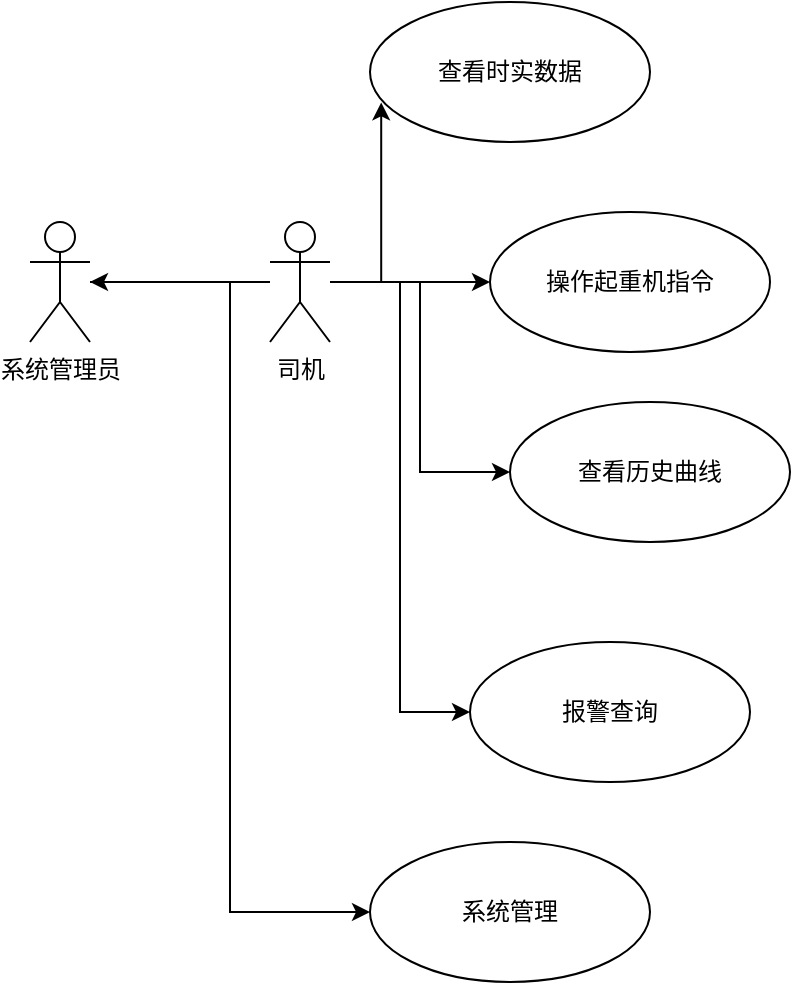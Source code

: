 <mxfile version="12.2.6" type="github" pages="1">
  <diagram id="PHI8nSIPwj0EIiqoOsxo" name="Page-1">
    <mxGraphModel dx="1024" dy="534" grid="1" gridSize="10" guides="1" tooltips="1" connect="1" arrows="1" fold="1" page="1" pageScale="1" pageWidth="827" pageHeight="1169" math="0" shadow="0">
      <root>
        <mxCell id="0"/>
        <mxCell id="1" parent="0"/>
        <mxCell id="dSZWnEjeuw55veMjcqep-15" style="edgeStyle=orthogonalEdgeStyle;rounded=0;orthogonalLoop=1;jettySize=auto;html=1;" edge="1" parent="1" source="dSZWnEjeuw55veMjcqep-1">
          <mxGeometry relative="1" as="geometry">
            <mxPoint x="50" y="180" as="targetPoint"/>
          </mxGeometry>
        </mxCell>
        <mxCell id="dSZWnEjeuw55veMjcqep-20" style="edgeStyle=orthogonalEdgeStyle;rounded=0;orthogonalLoop=1;jettySize=auto;html=1;entryX=0.04;entryY=0.717;entryDx=0;entryDy=0;entryPerimeter=0;" edge="1" parent="1" source="dSZWnEjeuw55veMjcqep-1" target="dSZWnEjeuw55veMjcqep-8">
          <mxGeometry relative="1" as="geometry"/>
        </mxCell>
        <mxCell id="dSZWnEjeuw55veMjcqep-21" style="edgeStyle=orthogonalEdgeStyle;rounded=0;orthogonalLoop=1;jettySize=auto;html=1;entryX=0;entryY=0.5;entryDx=0;entryDy=0;" edge="1" parent="1" source="dSZWnEjeuw55veMjcqep-1" target="dSZWnEjeuw55veMjcqep-9">
          <mxGeometry relative="1" as="geometry"/>
        </mxCell>
        <mxCell id="dSZWnEjeuw55veMjcqep-22" style="edgeStyle=orthogonalEdgeStyle;rounded=0;orthogonalLoop=1;jettySize=auto;html=1;entryX=0;entryY=0.5;entryDx=0;entryDy=0;" edge="1" parent="1" source="dSZWnEjeuw55veMjcqep-1" target="dSZWnEjeuw55veMjcqep-10">
          <mxGeometry relative="1" as="geometry"/>
        </mxCell>
        <mxCell id="dSZWnEjeuw55veMjcqep-23" style="edgeStyle=orthogonalEdgeStyle;rounded=0;orthogonalLoop=1;jettySize=auto;html=1;entryX=0;entryY=0.5;entryDx=0;entryDy=0;" edge="1" parent="1" source="dSZWnEjeuw55veMjcqep-1" target="dSZWnEjeuw55veMjcqep-11">
          <mxGeometry relative="1" as="geometry"/>
        </mxCell>
        <mxCell id="dSZWnEjeuw55veMjcqep-1" value="司机" style="shape=umlActor;verticalLabelPosition=bottom;labelBackgroundColor=#ffffff;verticalAlign=top;html=1;" vertex="1" parent="1">
          <mxGeometry x="140" y="150" width="30" height="60" as="geometry"/>
        </mxCell>
        <mxCell id="dSZWnEjeuw55veMjcqep-8" value="查看时实数据" style="ellipse;whiteSpace=wrap;html=1;" vertex="1" parent="1">
          <mxGeometry x="190" y="40" width="140" height="70" as="geometry"/>
        </mxCell>
        <mxCell id="dSZWnEjeuw55veMjcqep-9" value="操作起重机指令" style="ellipse;whiteSpace=wrap;html=1;" vertex="1" parent="1">
          <mxGeometry x="250" y="145" width="140" height="70" as="geometry"/>
        </mxCell>
        <mxCell id="dSZWnEjeuw55veMjcqep-10" value="查看历史曲线" style="ellipse;whiteSpace=wrap;html=1;" vertex="1" parent="1">
          <mxGeometry x="260" y="240" width="140" height="70" as="geometry"/>
        </mxCell>
        <mxCell id="dSZWnEjeuw55veMjcqep-11" value="报警查询" style="ellipse;whiteSpace=wrap;html=1;" vertex="1" parent="1">
          <mxGeometry x="240" y="360" width="140" height="70" as="geometry"/>
        </mxCell>
        <mxCell id="dSZWnEjeuw55veMjcqep-25" style="edgeStyle=orthogonalEdgeStyle;rounded=0;orthogonalLoop=1;jettySize=auto;html=1;entryX=0;entryY=0.5;entryDx=0;entryDy=0;" edge="1" parent="1" source="dSZWnEjeuw55veMjcqep-13" target="dSZWnEjeuw55veMjcqep-24">
          <mxGeometry relative="1" as="geometry"/>
        </mxCell>
        <mxCell id="dSZWnEjeuw55veMjcqep-13" value="系统管理员" style="shape=umlActor;verticalLabelPosition=bottom;labelBackgroundColor=#ffffff;verticalAlign=top;html=1;" vertex="1" parent="1">
          <mxGeometry x="20" y="150" width="30" height="60" as="geometry"/>
        </mxCell>
        <mxCell id="dSZWnEjeuw55veMjcqep-24" value="系统管理" style="ellipse;whiteSpace=wrap;html=1;" vertex="1" parent="1">
          <mxGeometry x="190" y="460" width="140" height="70" as="geometry"/>
        </mxCell>
      </root>
    </mxGraphModel>
  </diagram>
</mxfile>

